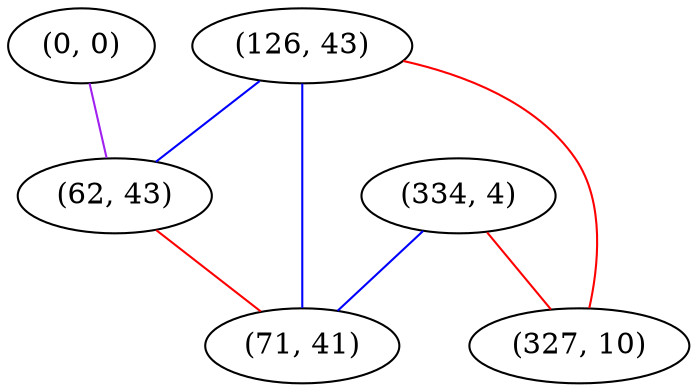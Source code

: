 graph "" {
"(126, 43)";
"(0, 0)";
"(334, 4)";
"(62, 43)";
"(327, 10)";
"(71, 41)";
"(126, 43)" -- "(62, 43)"  [color=blue, key=0, weight=3];
"(126, 43)" -- "(327, 10)"  [color=red, key=0, weight=1];
"(126, 43)" -- "(71, 41)"  [color=blue, key=0, weight=3];
"(0, 0)" -- "(62, 43)"  [color=purple, key=0, weight=4];
"(334, 4)" -- "(327, 10)"  [color=red, key=0, weight=1];
"(334, 4)" -- "(71, 41)"  [color=blue, key=0, weight=3];
"(62, 43)" -- "(71, 41)"  [color=red, key=0, weight=1];
}
